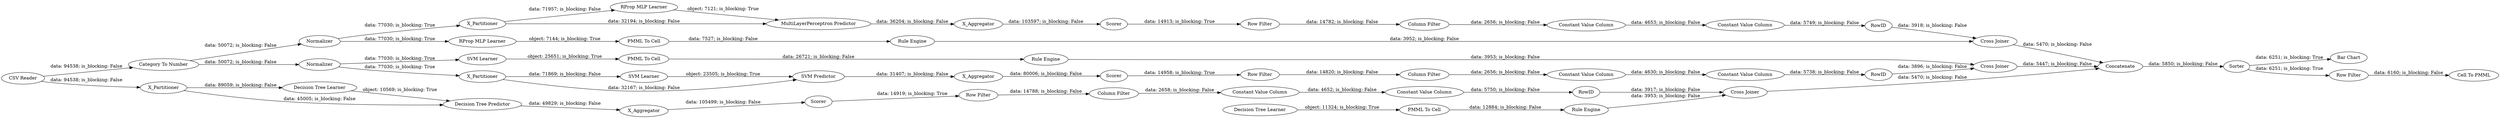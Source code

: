 digraph {
	"5070967692474564275_294" [label="Column Filter"]
	"3459411038266568988_38" [label="Cross Joiner"]
	"5070967692474564275_293" [label=RowID]
	"5070967692474564275_290" [label="Constant Value Column"]
	"-1612002912579873963_63" [label="CSV Reader"]
	"-1612002912579873963_60" [label=Concatenate]
	"3459411038266568988_31" [label="RProp MLP Learner"]
	"4184607678949783424_2" [label=X_Partitioner]
	"5070967692474564275_9" [label="Row Filter"]
	"-2160270140947506994_28" [label="PMML To Cell"]
	"5590390125700847502_35" [label="RProp MLP Learner"]
	"4184607678949783424_41" [label=Scorer]
	"3459411038266568988_39" [label=Normalizer]
	"4184607678949783424_31" [label="SVM Learner"]
	"8946747354651531529_293" [label=RowID]
	"5715151154182444227_35" [label="Rule Engine"]
	"-451831195882754946_7" [label=X_Aggregator]
	"-451831195882754946_2" [label=X_Partitioner]
	"8946747354651531529_292" [label="Constant Value Column"]
	"3459411038266568988_40" [label=Scorer]
	"5070967692474564275_292" [label="Constant Value Column"]
	"-451831195882754946_32" [label="Decision Tree Predictor"]
	"3459411038266568988_7" [label=X_Aggregator]
	"-1612002912579873963_59" [label="Bar Chart"]
	"-451831195882754946_39" [label=Scorer]
	"4184607678949783424_32" [label="SVM Predictor"]
	"5374882364289562_9" [label="Row Filter"]
	"8946747354651531529_290" [label="Constant Value Column"]
	"4184607678949783424_40" [label=Normalizer]
	"-451831195882754946_38" [label="Cross Joiner"]
	"-2160270140947506994_34" [label="Rule Engine"]
	"3459411038266568988_32" [label="MultiLayerPerceptron Predictor"]
	"3459411038266568988_2" [label=X_Partitioner]
	"-2160270140947506994_33" [label="Decision Tree Learner"]
	"5374882364289562_294" [label="Column Filter"]
	"8946747354651531529_294" [label="Column Filter"]
	"5715151154182444227_33" [label="SVM Learner"]
	"5715151154182444227_34" [label="PMML To Cell"]
	"-1612002912579873963_52" [label=Sorter]
	"5374882364289562_292" [label="Constant Value Column"]
	"-1612002912579873963_54" [label="Cell To PMML"]
	"-1612002912579873963_58" [label="Category To Number"]
	"5590390125700847502_22" [label="PMML To Cell"]
	"5590390125700847502_34" [label="Rule Engine"]
	"5374882364289562_290" [label="Constant Value Column"]
	"-451831195882754946_31" [label="Decision Tree Learner"]
	"5374882364289562_293" [label=RowID]
	"8946747354651531529_9" [label="Row Filter"]
	"4184607678949783424_39" [label="Cross Joiner"]
	"-1612002912579873963_53" [label="Row Filter"]
	"4184607678949783424_7" [label=X_Aggregator]
	"3459411038266568988_2" -> "3459411038266568988_32" [label="data: 32194; is_blocking: False"]
	"-451831195882754946_32" -> "-451831195882754946_7" [label="data: 49829; is_blocking: False"]
	"3459411038266568988_7" -> "3459411038266568988_40" [label="data: 103597; is_blocking: False"]
	"-1612002912579873963_53" -> "-1612002912579873963_54" [label="data: 6160; is_blocking: False"]
	"4184607678949783424_31" -> "4184607678949783424_32" [label="object: 23505; is_blocking: True"]
	"-1612002912579873963_63" -> "-1612002912579873963_58" [label="data: 94538; is_blocking: False"]
	"3459411038266568988_32" -> "3459411038266568988_7" [label="data: 36204; is_blocking: False"]
	"5715151154182444227_34" -> "5715151154182444227_35" [label="data: 26721; is_blocking: False"]
	"5070967692474564275_9" -> "5070967692474564275_294" [label="data: 14788; is_blocking: False"]
	"5590390125700847502_22" -> "5590390125700847502_34" [label="data: 7527; is_blocking: False"]
	"5374882364289562_293" -> "3459411038266568988_38" [label="data: 3918; is_blocking: False"]
	"3459411038266568988_39" -> "3459411038266568988_2" [label="data: 77030; is_blocking: True"]
	"3459411038266568988_39" -> "5590390125700847502_35" [label="data: 77030; is_blocking: True"]
	"5070967692474564275_290" -> "5070967692474564275_292" [label="data: 4652; is_blocking: False"]
	"-1612002912579873963_52" -> "-1612002912579873963_59" [label="data: 6251; is_blocking: True"]
	"4184607678949783424_2" -> "4184607678949783424_32" [label="data: 32167; is_blocking: False"]
	"-2160270140947506994_33" -> "-2160270140947506994_28" [label="object: 11324; is_blocking: True"]
	"5374882364289562_9" -> "5374882364289562_294" [label="data: 14782; is_blocking: False"]
	"5590390125700847502_35" -> "5590390125700847502_22" [label="object: 7144; is_blocking: True"]
	"5070967692474564275_294" -> "5070967692474564275_290" [label="data: 2658; is_blocking: False"]
	"5374882364289562_294" -> "5374882364289562_290" [label="data: 2656; is_blocking: False"]
	"-2160270140947506994_28" -> "-2160270140947506994_34" [label="data: 12884; is_blocking: False"]
	"3459411038266568988_2" -> "3459411038266568988_31" [label="data: 71957; is_blocking: False"]
	"3459411038266568988_40" -> "5374882364289562_9" [label="data: 14913; is_blocking: True"]
	"4184607678949783424_32" -> "4184607678949783424_7" [label="data: 31407; is_blocking: False"]
	"-1612002912579873963_58" -> "3459411038266568988_39" [label="data: 50072; is_blocking: False"]
	"5070967692474564275_292" -> "5070967692474564275_293" [label="data: 5750; is_blocking: False"]
	"-451831195882754946_7" -> "-451831195882754946_39" [label="data: 105499; is_blocking: False"]
	"5374882364289562_290" -> "5374882364289562_292" [label="data: 4653; is_blocking: False"]
	"4184607678949783424_40" -> "5715151154182444227_33" [label="data: 77030; is_blocking: True"]
	"5590390125700847502_34" -> "3459411038266568988_38" [label="data: 3952; is_blocking: False"]
	"3459411038266568988_31" -> "3459411038266568988_32" [label="object: 7121; is_blocking: True"]
	"-451831195882754946_2" -> "-451831195882754946_32" [label="data: 45005; is_blocking: False"]
	"4184607678949783424_39" -> "-1612002912579873963_60" [label="data: 5447; is_blocking: False"]
	"8946747354651531529_293" -> "4184607678949783424_39" [label="data: 3896; is_blocking: False"]
	"3459411038266568988_38" -> "-1612002912579873963_60" [label="data: 5470; is_blocking: False"]
	"5715151154182444227_33" -> "5715151154182444227_34" [label="object: 25651; is_blocking: True"]
	"8946747354651531529_9" -> "8946747354651531529_294" [label="data: 14820; is_blocking: False"]
	"5715151154182444227_35" -> "4184607678949783424_39" [label="data: 3953; is_blocking: False"]
	"4184607678949783424_7" -> "4184607678949783424_41" [label="data: 80006; is_blocking: False"]
	"8946747354651531529_294" -> "8946747354651531529_290" [label="data: 2656; is_blocking: False"]
	"4184607678949783424_40" -> "4184607678949783424_2" [label="data: 77030; is_blocking: True"]
	"-1612002912579873963_63" -> "-451831195882754946_2" [label="data: 94538; is_blocking: False"]
	"-451831195882754946_39" -> "5070967692474564275_9" [label="data: 14919; is_blocking: True"]
	"-451831195882754946_2" -> "-451831195882754946_31" [label="data: 89059; is_blocking: False"]
	"5070967692474564275_293" -> "-451831195882754946_38" [label="data: 3917; is_blocking: False"]
	"-1612002912579873963_52" -> "-1612002912579873963_53" [label="data: 6251; is_blocking: True"]
	"-451831195882754946_31" -> "-451831195882754946_32" [label="object: 10569; is_blocking: True"]
	"8946747354651531529_292" -> "8946747354651531529_293" [label="data: 5738; is_blocking: False"]
	"-1612002912579873963_58" -> "4184607678949783424_40" [label="data: 50072; is_blocking: False"]
	"-1612002912579873963_60" -> "-1612002912579873963_52" [label="data: 5850; is_blocking: False"]
	"4184607678949783424_2" -> "4184607678949783424_31" [label="data: 71869; is_blocking: False"]
	"8946747354651531529_290" -> "8946747354651531529_292" [label="data: 4630; is_blocking: False"]
	"4184607678949783424_41" -> "8946747354651531529_9" [label="data: 14958; is_blocking: True"]
	"-451831195882754946_38" -> "-1612002912579873963_60" [label="data: 5470; is_blocking: False"]
	"5374882364289562_292" -> "5374882364289562_293" [label="data: 5749; is_blocking: False"]
	"-2160270140947506994_34" -> "-451831195882754946_38" [label="data: 3953; is_blocking: False"]
	rankdir=LR
}
